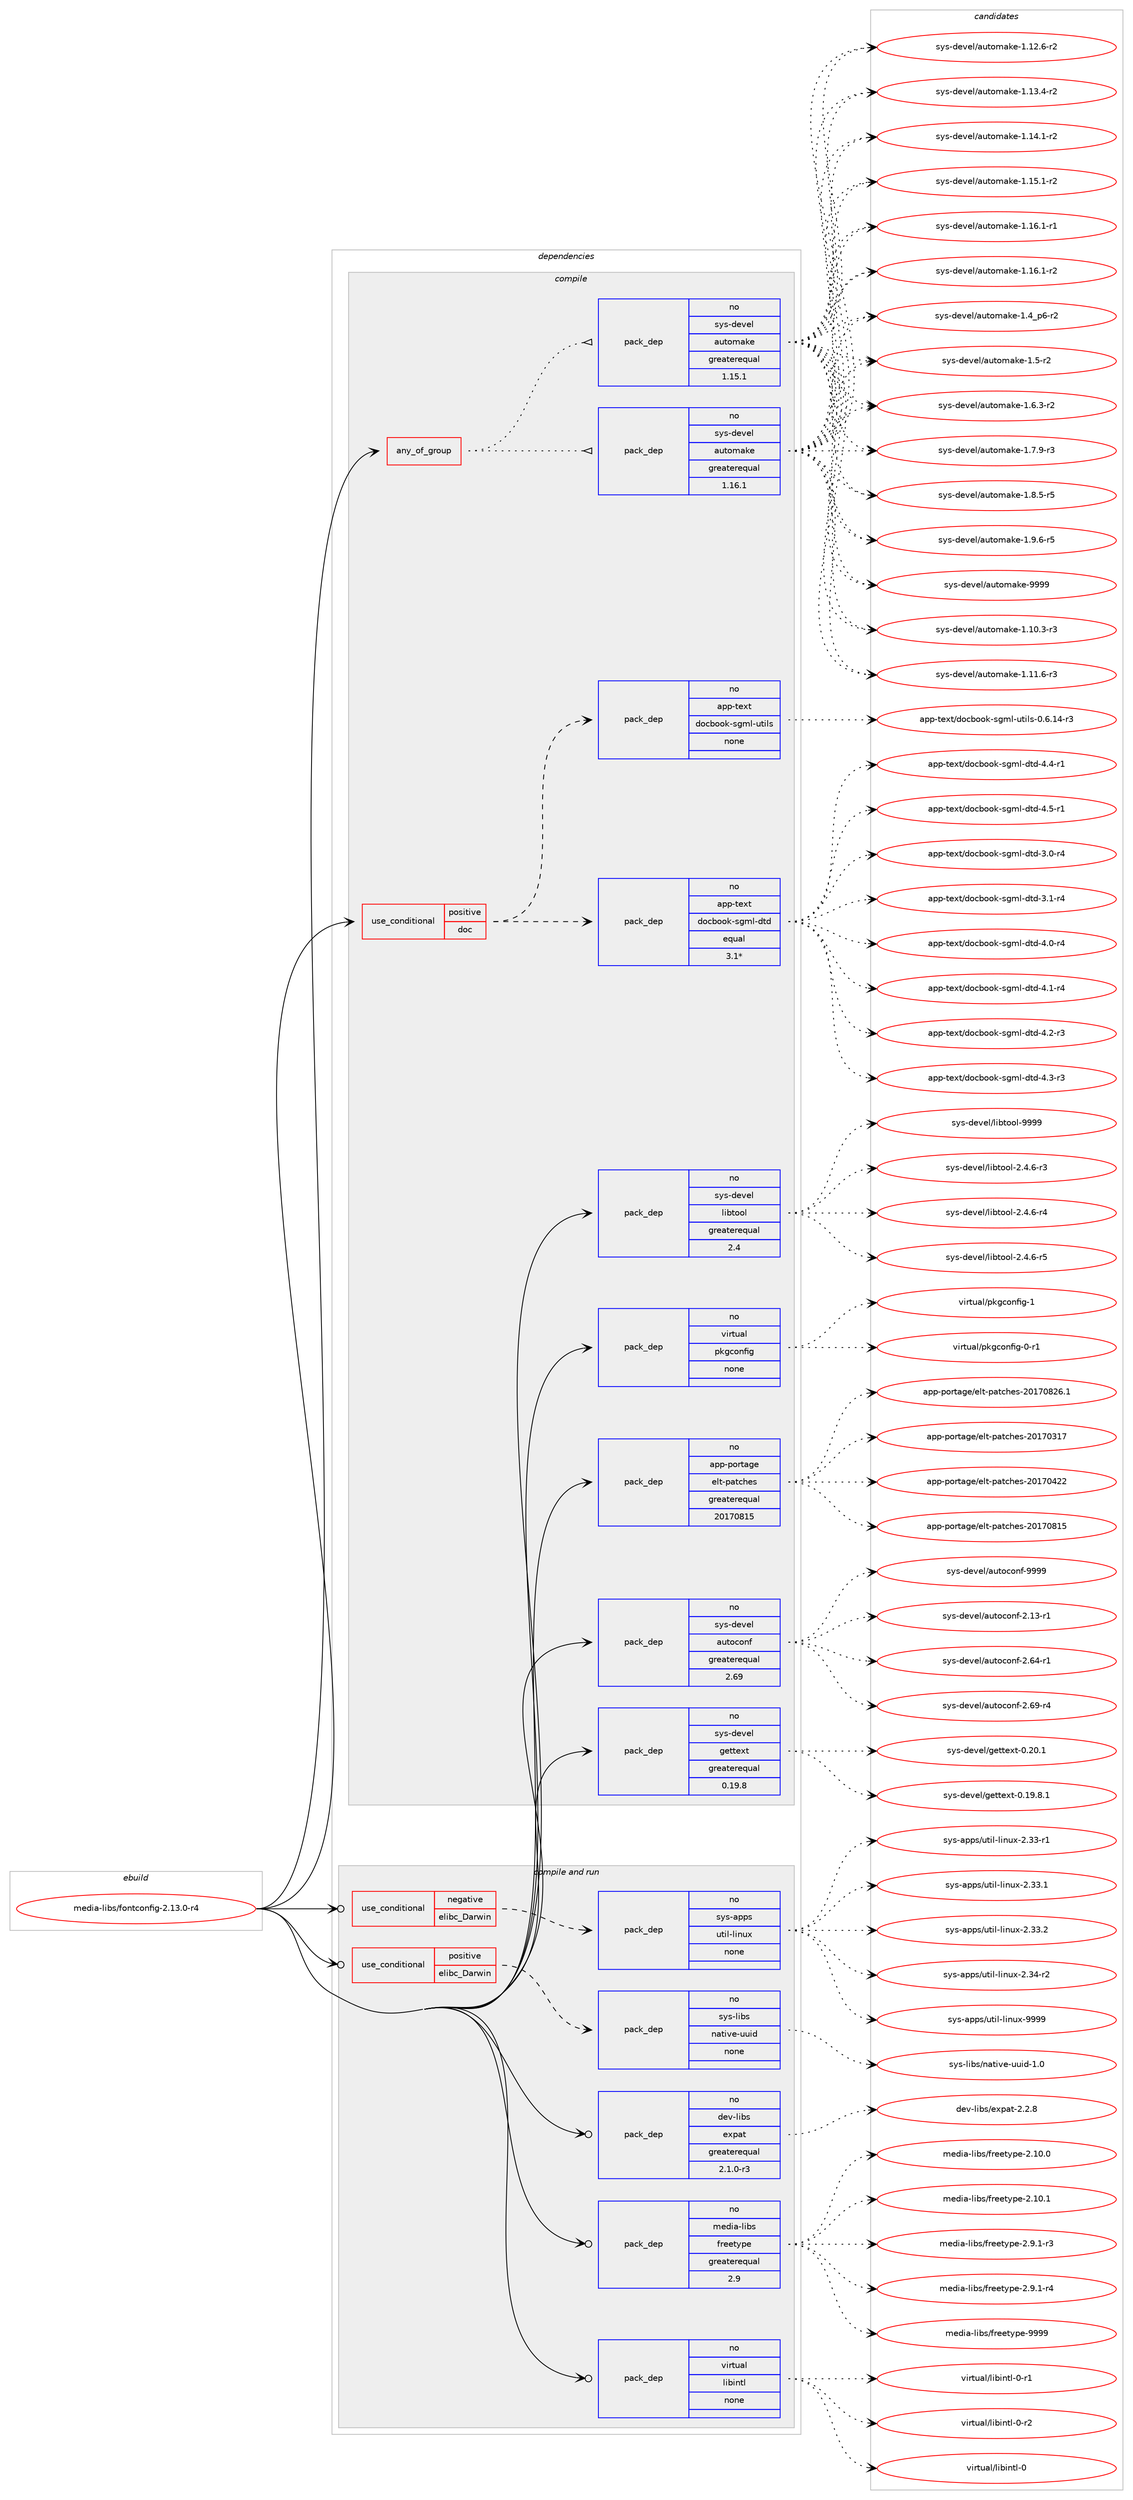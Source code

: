 digraph prolog {

# *************
# Graph options
# *************

newrank=true;
concentrate=true;
compound=true;
graph [rankdir=LR,fontname=Helvetica,fontsize=10,ranksep=1.5];#, ranksep=2.5, nodesep=0.2];
edge  [arrowhead=vee];
node  [fontname=Helvetica,fontsize=10];

# **********
# The ebuild
# **********

subgraph cluster_leftcol {
color=gray;
rank=same;
label=<<i>ebuild</i>>;
id [label="media-libs/fontconfig-2.13.0-r4", color=red, width=4, href="../media-libs/fontconfig-2.13.0-r4.svg"];
}

# ****************
# The dependencies
# ****************

subgraph cluster_midcol {
color=gray;
label=<<i>dependencies</i>>;
subgraph cluster_compile {
fillcolor="#eeeeee";
style=filled;
label=<<i>compile</i>>;
subgraph any13199 {
dependency785052 [label=<<TABLE BORDER="0" CELLBORDER="1" CELLSPACING="0" CELLPADDING="4"><TR><TD CELLPADDING="10">any_of_group</TD></TR></TABLE>>, shape=none, color=red];subgraph pack580558 {
dependency785053 [label=<<TABLE BORDER="0" CELLBORDER="1" CELLSPACING="0" CELLPADDING="4" WIDTH="220"><TR><TD ROWSPAN="6" CELLPADDING="30">pack_dep</TD></TR><TR><TD WIDTH="110">no</TD></TR><TR><TD>sys-devel</TD></TR><TR><TD>automake</TD></TR><TR><TD>greaterequal</TD></TR><TR><TD>1.16.1</TD></TR></TABLE>>, shape=none, color=blue];
}
dependency785052:e -> dependency785053:w [weight=20,style="dotted",arrowhead="oinv"];
subgraph pack580559 {
dependency785054 [label=<<TABLE BORDER="0" CELLBORDER="1" CELLSPACING="0" CELLPADDING="4" WIDTH="220"><TR><TD ROWSPAN="6" CELLPADDING="30">pack_dep</TD></TR><TR><TD WIDTH="110">no</TD></TR><TR><TD>sys-devel</TD></TR><TR><TD>automake</TD></TR><TR><TD>greaterequal</TD></TR><TR><TD>1.15.1</TD></TR></TABLE>>, shape=none, color=blue];
}
dependency785052:e -> dependency785054:w [weight=20,style="dotted",arrowhead="oinv"];
}
id:e -> dependency785052:w [weight=20,style="solid",arrowhead="vee"];
subgraph cond190874 {
dependency785055 [label=<<TABLE BORDER="0" CELLBORDER="1" CELLSPACING="0" CELLPADDING="4"><TR><TD ROWSPAN="3" CELLPADDING="10">use_conditional</TD></TR><TR><TD>positive</TD></TR><TR><TD>doc</TD></TR></TABLE>>, shape=none, color=red];
subgraph pack580560 {
dependency785056 [label=<<TABLE BORDER="0" CELLBORDER="1" CELLSPACING="0" CELLPADDING="4" WIDTH="220"><TR><TD ROWSPAN="6" CELLPADDING="30">pack_dep</TD></TR><TR><TD WIDTH="110">no</TD></TR><TR><TD>app-text</TD></TR><TR><TD>docbook-sgml-dtd</TD></TR><TR><TD>equal</TD></TR><TR><TD>3.1*</TD></TR></TABLE>>, shape=none, color=blue];
}
dependency785055:e -> dependency785056:w [weight=20,style="dashed",arrowhead="vee"];
subgraph pack580561 {
dependency785057 [label=<<TABLE BORDER="0" CELLBORDER="1" CELLSPACING="0" CELLPADDING="4" WIDTH="220"><TR><TD ROWSPAN="6" CELLPADDING="30">pack_dep</TD></TR><TR><TD WIDTH="110">no</TD></TR><TR><TD>app-text</TD></TR><TR><TD>docbook-sgml-utils</TD></TR><TR><TD>none</TD></TR><TR><TD></TD></TR></TABLE>>, shape=none, color=blue];
}
dependency785055:e -> dependency785057:w [weight=20,style="dashed",arrowhead="vee"];
}
id:e -> dependency785055:w [weight=20,style="solid",arrowhead="vee"];
subgraph pack580562 {
dependency785058 [label=<<TABLE BORDER="0" CELLBORDER="1" CELLSPACING="0" CELLPADDING="4" WIDTH="220"><TR><TD ROWSPAN="6" CELLPADDING="30">pack_dep</TD></TR><TR><TD WIDTH="110">no</TD></TR><TR><TD>app-portage</TD></TR><TR><TD>elt-patches</TD></TR><TR><TD>greaterequal</TD></TR><TR><TD>20170815</TD></TR></TABLE>>, shape=none, color=blue];
}
id:e -> dependency785058:w [weight=20,style="solid",arrowhead="vee"];
subgraph pack580563 {
dependency785059 [label=<<TABLE BORDER="0" CELLBORDER="1" CELLSPACING="0" CELLPADDING="4" WIDTH="220"><TR><TD ROWSPAN="6" CELLPADDING="30">pack_dep</TD></TR><TR><TD WIDTH="110">no</TD></TR><TR><TD>sys-devel</TD></TR><TR><TD>autoconf</TD></TR><TR><TD>greaterequal</TD></TR><TR><TD>2.69</TD></TR></TABLE>>, shape=none, color=blue];
}
id:e -> dependency785059:w [weight=20,style="solid",arrowhead="vee"];
subgraph pack580564 {
dependency785060 [label=<<TABLE BORDER="0" CELLBORDER="1" CELLSPACING="0" CELLPADDING="4" WIDTH="220"><TR><TD ROWSPAN="6" CELLPADDING="30">pack_dep</TD></TR><TR><TD WIDTH="110">no</TD></TR><TR><TD>sys-devel</TD></TR><TR><TD>gettext</TD></TR><TR><TD>greaterequal</TD></TR><TR><TD>0.19.8</TD></TR></TABLE>>, shape=none, color=blue];
}
id:e -> dependency785060:w [weight=20,style="solid",arrowhead="vee"];
subgraph pack580565 {
dependency785061 [label=<<TABLE BORDER="0" CELLBORDER="1" CELLSPACING="0" CELLPADDING="4" WIDTH="220"><TR><TD ROWSPAN="6" CELLPADDING="30">pack_dep</TD></TR><TR><TD WIDTH="110">no</TD></TR><TR><TD>sys-devel</TD></TR><TR><TD>libtool</TD></TR><TR><TD>greaterequal</TD></TR><TR><TD>2.4</TD></TR></TABLE>>, shape=none, color=blue];
}
id:e -> dependency785061:w [weight=20,style="solid",arrowhead="vee"];
subgraph pack580566 {
dependency785062 [label=<<TABLE BORDER="0" CELLBORDER="1" CELLSPACING="0" CELLPADDING="4" WIDTH="220"><TR><TD ROWSPAN="6" CELLPADDING="30">pack_dep</TD></TR><TR><TD WIDTH="110">no</TD></TR><TR><TD>virtual</TD></TR><TR><TD>pkgconfig</TD></TR><TR><TD>none</TD></TR><TR><TD></TD></TR></TABLE>>, shape=none, color=blue];
}
id:e -> dependency785062:w [weight=20,style="solid",arrowhead="vee"];
}
subgraph cluster_compileandrun {
fillcolor="#eeeeee";
style=filled;
label=<<i>compile and run</i>>;
subgraph cond190875 {
dependency785063 [label=<<TABLE BORDER="0" CELLBORDER="1" CELLSPACING="0" CELLPADDING="4"><TR><TD ROWSPAN="3" CELLPADDING="10">use_conditional</TD></TR><TR><TD>negative</TD></TR><TR><TD>elibc_Darwin</TD></TR></TABLE>>, shape=none, color=red];
subgraph pack580567 {
dependency785064 [label=<<TABLE BORDER="0" CELLBORDER="1" CELLSPACING="0" CELLPADDING="4" WIDTH="220"><TR><TD ROWSPAN="6" CELLPADDING="30">pack_dep</TD></TR><TR><TD WIDTH="110">no</TD></TR><TR><TD>sys-apps</TD></TR><TR><TD>util-linux</TD></TR><TR><TD>none</TD></TR><TR><TD></TD></TR></TABLE>>, shape=none, color=blue];
}
dependency785063:e -> dependency785064:w [weight=20,style="dashed",arrowhead="vee"];
}
id:e -> dependency785063:w [weight=20,style="solid",arrowhead="odotvee"];
subgraph cond190876 {
dependency785065 [label=<<TABLE BORDER="0" CELLBORDER="1" CELLSPACING="0" CELLPADDING="4"><TR><TD ROWSPAN="3" CELLPADDING="10">use_conditional</TD></TR><TR><TD>positive</TD></TR><TR><TD>elibc_Darwin</TD></TR></TABLE>>, shape=none, color=red];
subgraph pack580568 {
dependency785066 [label=<<TABLE BORDER="0" CELLBORDER="1" CELLSPACING="0" CELLPADDING="4" WIDTH="220"><TR><TD ROWSPAN="6" CELLPADDING="30">pack_dep</TD></TR><TR><TD WIDTH="110">no</TD></TR><TR><TD>sys-libs</TD></TR><TR><TD>native-uuid</TD></TR><TR><TD>none</TD></TR><TR><TD></TD></TR></TABLE>>, shape=none, color=blue];
}
dependency785065:e -> dependency785066:w [weight=20,style="dashed",arrowhead="vee"];
}
id:e -> dependency785065:w [weight=20,style="solid",arrowhead="odotvee"];
subgraph pack580569 {
dependency785067 [label=<<TABLE BORDER="0" CELLBORDER="1" CELLSPACING="0" CELLPADDING="4" WIDTH="220"><TR><TD ROWSPAN="6" CELLPADDING="30">pack_dep</TD></TR><TR><TD WIDTH="110">no</TD></TR><TR><TD>dev-libs</TD></TR><TR><TD>expat</TD></TR><TR><TD>greaterequal</TD></TR><TR><TD>2.1.0-r3</TD></TR></TABLE>>, shape=none, color=blue];
}
id:e -> dependency785067:w [weight=20,style="solid",arrowhead="odotvee"];
subgraph pack580570 {
dependency785068 [label=<<TABLE BORDER="0" CELLBORDER="1" CELLSPACING="0" CELLPADDING="4" WIDTH="220"><TR><TD ROWSPAN="6" CELLPADDING="30">pack_dep</TD></TR><TR><TD WIDTH="110">no</TD></TR><TR><TD>media-libs</TD></TR><TR><TD>freetype</TD></TR><TR><TD>greaterequal</TD></TR><TR><TD>2.9</TD></TR></TABLE>>, shape=none, color=blue];
}
id:e -> dependency785068:w [weight=20,style="solid",arrowhead="odotvee"];
subgraph pack580571 {
dependency785069 [label=<<TABLE BORDER="0" CELLBORDER="1" CELLSPACING="0" CELLPADDING="4" WIDTH="220"><TR><TD ROWSPAN="6" CELLPADDING="30">pack_dep</TD></TR><TR><TD WIDTH="110">no</TD></TR><TR><TD>virtual</TD></TR><TR><TD>libintl</TD></TR><TR><TD>none</TD></TR><TR><TD></TD></TR></TABLE>>, shape=none, color=blue];
}
id:e -> dependency785069:w [weight=20,style="solid",arrowhead="odotvee"];
}
subgraph cluster_run {
fillcolor="#eeeeee";
style=filled;
label=<<i>run</i>>;
}
}

# **************
# The candidates
# **************

subgraph cluster_choices {
rank=same;
color=gray;
label=<<i>candidates</i>>;

subgraph choice580558 {
color=black;
nodesep=1;
choice11512111545100101118101108479711711611110997107101454946494846514511451 [label="sys-devel/automake-1.10.3-r3", color=red, width=4,href="../sys-devel/automake-1.10.3-r3.svg"];
choice11512111545100101118101108479711711611110997107101454946494946544511451 [label="sys-devel/automake-1.11.6-r3", color=red, width=4,href="../sys-devel/automake-1.11.6-r3.svg"];
choice11512111545100101118101108479711711611110997107101454946495046544511450 [label="sys-devel/automake-1.12.6-r2", color=red, width=4,href="../sys-devel/automake-1.12.6-r2.svg"];
choice11512111545100101118101108479711711611110997107101454946495146524511450 [label="sys-devel/automake-1.13.4-r2", color=red, width=4,href="../sys-devel/automake-1.13.4-r2.svg"];
choice11512111545100101118101108479711711611110997107101454946495246494511450 [label="sys-devel/automake-1.14.1-r2", color=red, width=4,href="../sys-devel/automake-1.14.1-r2.svg"];
choice11512111545100101118101108479711711611110997107101454946495346494511450 [label="sys-devel/automake-1.15.1-r2", color=red, width=4,href="../sys-devel/automake-1.15.1-r2.svg"];
choice11512111545100101118101108479711711611110997107101454946495446494511449 [label="sys-devel/automake-1.16.1-r1", color=red, width=4,href="../sys-devel/automake-1.16.1-r1.svg"];
choice11512111545100101118101108479711711611110997107101454946495446494511450 [label="sys-devel/automake-1.16.1-r2", color=red, width=4,href="../sys-devel/automake-1.16.1-r2.svg"];
choice115121115451001011181011084797117116111109971071014549465295112544511450 [label="sys-devel/automake-1.4_p6-r2", color=red, width=4,href="../sys-devel/automake-1.4_p6-r2.svg"];
choice11512111545100101118101108479711711611110997107101454946534511450 [label="sys-devel/automake-1.5-r2", color=red, width=4,href="../sys-devel/automake-1.5-r2.svg"];
choice115121115451001011181011084797117116111109971071014549465446514511450 [label="sys-devel/automake-1.6.3-r2", color=red, width=4,href="../sys-devel/automake-1.6.3-r2.svg"];
choice115121115451001011181011084797117116111109971071014549465546574511451 [label="sys-devel/automake-1.7.9-r3", color=red, width=4,href="../sys-devel/automake-1.7.9-r3.svg"];
choice115121115451001011181011084797117116111109971071014549465646534511453 [label="sys-devel/automake-1.8.5-r5", color=red, width=4,href="../sys-devel/automake-1.8.5-r5.svg"];
choice115121115451001011181011084797117116111109971071014549465746544511453 [label="sys-devel/automake-1.9.6-r5", color=red, width=4,href="../sys-devel/automake-1.9.6-r5.svg"];
choice115121115451001011181011084797117116111109971071014557575757 [label="sys-devel/automake-9999", color=red, width=4,href="../sys-devel/automake-9999.svg"];
dependency785053:e -> choice11512111545100101118101108479711711611110997107101454946494846514511451:w [style=dotted,weight="100"];
dependency785053:e -> choice11512111545100101118101108479711711611110997107101454946494946544511451:w [style=dotted,weight="100"];
dependency785053:e -> choice11512111545100101118101108479711711611110997107101454946495046544511450:w [style=dotted,weight="100"];
dependency785053:e -> choice11512111545100101118101108479711711611110997107101454946495146524511450:w [style=dotted,weight="100"];
dependency785053:e -> choice11512111545100101118101108479711711611110997107101454946495246494511450:w [style=dotted,weight="100"];
dependency785053:e -> choice11512111545100101118101108479711711611110997107101454946495346494511450:w [style=dotted,weight="100"];
dependency785053:e -> choice11512111545100101118101108479711711611110997107101454946495446494511449:w [style=dotted,weight="100"];
dependency785053:e -> choice11512111545100101118101108479711711611110997107101454946495446494511450:w [style=dotted,weight="100"];
dependency785053:e -> choice115121115451001011181011084797117116111109971071014549465295112544511450:w [style=dotted,weight="100"];
dependency785053:e -> choice11512111545100101118101108479711711611110997107101454946534511450:w [style=dotted,weight="100"];
dependency785053:e -> choice115121115451001011181011084797117116111109971071014549465446514511450:w [style=dotted,weight="100"];
dependency785053:e -> choice115121115451001011181011084797117116111109971071014549465546574511451:w [style=dotted,weight="100"];
dependency785053:e -> choice115121115451001011181011084797117116111109971071014549465646534511453:w [style=dotted,weight="100"];
dependency785053:e -> choice115121115451001011181011084797117116111109971071014549465746544511453:w [style=dotted,weight="100"];
dependency785053:e -> choice115121115451001011181011084797117116111109971071014557575757:w [style=dotted,weight="100"];
}
subgraph choice580559 {
color=black;
nodesep=1;
choice11512111545100101118101108479711711611110997107101454946494846514511451 [label="sys-devel/automake-1.10.3-r3", color=red, width=4,href="../sys-devel/automake-1.10.3-r3.svg"];
choice11512111545100101118101108479711711611110997107101454946494946544511451 [label="sys-devel/automake-1.11.6-r3", color=red, width=4,href="../sys-devel/automake-1.11.6-r3.svg"];
choice11512111545100101118101108479711711611110997107101454946495046544511450 [label="sys-devel/automake-1.12.6-r2", color=red, width=4,href="../sys-devel/automake-1.12.6-r2.svg"];
choice11512111545100101118101108479711711611110997107101454946495146524511450 [label="sys-devel/automake-1.13.4-r2", color=red, width=4,href="../sys-devel/automake-1.13.4-r2.svg"];
choice11512111545100101118101108479711711611110997107101454946495246494511450 [label="sys-devel/automake-1.14.1-r2", color=red, width=4,href="../sys-devel/automake-1.14.1-r2.svg"];
choice11512111545100101118101108479711711611110997107101454946495346494511450 [label="sys-devel/automake-1.15.1-r2", color=red, width=4,href="../sys-devel/automake-1.15.1-r2.svg"];
choice11512111545100101118101108479711711611110997107101454946495446494511449 [label="sys-devel/automake-1.16.1-r1", color=red, width=4,href="../sys-devel/automake-1.16.1-r1.svg"];
choice11512111545100101118101108479711711611110997107101454946495446494511450 [label="sys-devel/automake-1.16.1-r2", color=red, width=4,href="../sys-devel/automake-1.16.1-r2.svg"];
choice115121115451001011181011084797117116111109971071014549465295112544511450 [label="sys-devel/automake-1.4_p6-r2", color=red, width=4,href="../sys-devel/automake-1.4_p6-r2.svg"];
choice11512111545100101118101108479711711611110997107101454946534511450 [label="sys-devel/automake-1.5-r2", color=red, width=4,href="../sys-devel/automake-1.5-r2.svg"];
choice115121115451001011181011084797117116111109971071014549465446514511450 [label="sys-devel/automake-1.6.3-r2", color=red, width=4,href="../sys-devel/automake-1.6.3-r2.svg"];
choice115121115451001011181011084797117116111109971071014549465546574511451 [label="sys-devel/automake-1.7.9-r3", color=red, width=4,href="../sys-devel/automake-1.7.9-r3.svg"];
choice115121115451001011181011084797117116111109971071014549465646534511453 [label="sys-devel/automake-1.8.5-r5", color=red, width=4,href="../sys-devel/automake-1.8.5-r5.svg"];
choice115121115451001011181011084797117116111109971071014549465746544511453 [label="sys-devel/automake-1.9.6-r5", color=red, width=4,href="../sys-devel/automake-1.9.6-r5.svg"];
choice115121115451001011181011084797117116111109971071014557575757 [label="sys-devel/automake-9999", color=red, width=4,href="../sys-devel/automake-9999.svg"];
dependency785054:e -> choice11512111545100101118101108479711711611110997107101454946494846514511451:w [style=dotted,weight="100"];
dependency785054:e -> choice11512111545100101118101108479711711611110997107101454946494946544511451:w [style=dotted,weight="100"];
dependency785054:e -> choice11512111545100101118101108479711711611110997107101454946495046544511450:w [style=dotted,weight="100"];
dependency785054:e -> choice11512111545100101118101108479711711611110997107101454946495146524511450:w [style=dotted,weight="100"];
dependency785054:e -> choice11512111545100101118101108479711711611110997107101454946495246494511450:w [style=dotted,weight="100"];
dependency785054:e -> choice11512111545100101118101108479711711611110997107101454946495346494511450:w [style=dotted,weight="100"];
dependency785054:e -> choice11512111545100101118101108479711711611110997107101454946495446494511449:w [style=dotted,weight="100"];
dependency785054:e -> choice11512111545100101118101108479711711611110997107101454946495446494511450:w [style=dotted,weight="100"];
dependency785054:e -> choice115121115451001011181011084797117116111109971071014549465295112544511450:w [style=dotted,weight="100"];
dependency785054:e -> choice11512111545100101118101108479711711611110997107101454946534511450:w [style=dotted,weight="100"];
dependency785054:e -> choice115121115451001011181011084797117116111109971071014549465446514511450:w [style=dotted,weight="100"];
dependency785054:e -> choice115121115451001011181011084797117116111109971071014549465546574511451:w [style=dotted,weight="100"];
dependency785054:e -> choice115121115451001011181011084797117116111109971071014549465646534511453:w [style=dotted,weight="100"];
dependency785054:e -> choice115121115451001011181011084797117116111109971071014549465746544511453:w [style=dotted,weight="100"];
dependency785054:e -> choice115121115451001011181011084797117116111109971071014557575757:w [style=dotted,weight="100"];
}
subgraph choice580560 {
color=black;
nodesep=1;
choice97112112451161011201164710011199981111111074511510310910845100116100455146484511452 [label="app-text/docbook-sgml-dtd-3.0-r4", color=red, width=4,href="../app-text/docbook-sgml-dtd-3.0-r4.svg"];
choice97112112451161011201164710011199981111111074511510310910845100116100455146494511452 [label="app-text/docbook-sgml-dtd-3.1-r4", color=red, width=4,href="../app-text/docbook-sgml-dtd-3.1-r4.svg"];
choice97112112451161011201164710011199981111111074511510310910845100116100455246484511452 [label="app-text/docbook-sgml-dtd-4.0-r4", color=red, width=4,href="../app-text/docbook-sgml-dtd-4.0-r4.svg"];
choice97112112451161011201164710011199981111111074511510310910845100116100455246494511452 [label="app-text/docbook-sgml-dtd-4.1-r4", color=red, width=4,href="../app-text/docbook-sgml-dtd-4.1-r4.svg"];
choice97112112451161011201164710011199981111111074511510310910845100116100455246504511451 [label="app-text/docbook-sgml-dtd-4.2-r3", color=red, width=4,href="../app-text/docbook-sgml-dtd-4.2-r3.svg"];
choice97112112451161011201164710011199981111111074511510310910845100116100455246514511451 [label="app-text/docbook-sgml-dtd-4.3-r3", color=red, width=4,href="../app-text/docbook-sgml-dtd-4.3-r3.svg"];
choice97112112451161011201164710011199981111111074511510310910845100116100455246524511449 [label="app-text/docbook-sgml-dtd-4.4-r1", color=red, width=4,href="../app-text/docbook-sgml-dtd-4.4-r1.svg"];
choice97112112451161011201164710011199981111111074511510310910845100116100455246534511449 [label="app-text/docbook-sgml-dtd-4.5-r1", color=red, width=4,href="../app-text/docbook-sgml-dtd-4.5-r1.svg"];
dependency785056:e -> choice97112112451161011201164710011199981111111074511510310910845100116100455146484511452:w [style=dotted,weight="100"];
dependency785056:e -> choice97112112451161011201164710011199981111111074511510310910845100116100455146494511452:w [style=dotted,weight="100"];
dependency785056:e -> choice97112112451161011201164710011199981111111074511510310910845100116100455246484511452:w [style=dotted,weight="100"];
dependency785056:e -> choice97112112451161011201164710011199981111111074511510310910845100116100455246494511452:w [style=dotted,weight="100"];
dependency785056:e -> choice97112112451161011201164710011199981111111074511510310910845100116100455246504511451:w [style=dotted,weight="100"];
dependency785056:e -> choice97112112451161011201164710011199981111111074511510310910845100116100455246514511451:w [style=dotted,weight="100"];
dependency785056:e -> choice97112112451161011201164710011199981111111074511510310910845100116100455246524511449:w [style=dotted,weight="100"];
dependency785056:e -> choice97112112451161011201164710011199981111111074511510310910845100116100455246534511449:w [style=dotted,weight="100"];
}
subgraph choice580561 {
color=black;
nodesep=1;
choice97112112451161011201164710011199981111111074511510310910845117116105108115454846544649524511451 [label="app-text/docbook-sgml-utils-0.6.14-r3", color=red, width=4,href="../app-text/docbook-sgml-utils-0.6.14-r3.svg"];
dependency785057:e -> choice97112112451161011201164710011199981111111074511510310910845117116105108115454846544649524511451:w [style=dotted,weight="100"];
}
subgraph choice580562 {
color=black;
nodesep=1;
choice97112112451121111141169710310147101108116451129711699104101115455048495548514955 [label="app-portage/elt-patches-20170317", color=red, width=4,href="../app-portage/elt-patches-20170317.svg"];
choice97112112451121111141169710310147101108116451129711699104101115455048495548525050 [label="app-portage/elt-patches-20170422", color=red, width=4,href="../app-portage/elt-patches-20170422.svg"];
choice97112112451121111141169710310147101108116451129711699104101115455048495548564953 [label="app-portage/elt-patches-20170815", color=red, width=4,href="../app-portage/elt-patches-20170815.svg"];
choice971121124511211111411697103101471011081164511297116991041011154550484955485650544649 [label="app-portage/elt-patches-20170826.1", color=red, width=4,href="../app-portage/elt-patches-20170826.1.svg"];
dependency785058:e -> choice97112112451121111141169710310147101108116451129711699104101115455048495548514955:w [style=dotted,weight="100"];
dependency785058:e -> choice97112112451121111141169710310147101108116451129711699104101115455048495548525050:w [style=dotted,weight="100"];
dependency785058:e -> choice97112112451121111141169710310147101108116451129711699104101115455048495548564953:w [style=dotted,weight="100"];
dependency785058:e -> choice971121124511211111411697103101471011081164511297116991041011154550484955485650544649:w [style=dotted,weight="100"];
}
subgraph choice580563 {
color=black;
nodesep=1;
choice1151211154510010111810110847971171161119911111010245504649514511449 [label="sys-devel/autoconf-2.13-r1", color=red, width=4,href="../sys-devel/autoconf-2.13-r1.svg"];
choice1151211154510010111810110847971171161119911111010245504654524511449 [label="sys-devel/autoconf-2.64-r1", color=red, width=4,href="../sys-devel/autoconf-2.64-r1.svg"];
choice1151211154510010111810110847971171161119911111010245504654574511452 [label="sys-devel/autoconf-2.69-r4", color=red, width=4,href="../sys-devel/autoconf-2.69-r4.svg"];
choice115121115451001011181011084797117116111991111101024557575757 [label="sys-devel/autoconf-9999", color=red, width=4,href="../sys-devel/autoconf-9999.svg"];
dependency785059:e -> choice1151211154510010111810110847971171161119911111010245504649514511449:w [style=dotted,weight="100"];
dependency785059:e -> choice1151211154510010111810110847971171161119911111010245504654524511449:w [style=dotted,weight="100"];
dependency785059:e -> choice1151211154510010111810110847971171161119911111010245504654574511452:w [style=dotted,weight="100"];
dependency785059:e -> choice115121115451001011181011084797117116111991111101024557575757:w [style=dotted,weight="100"];
}
subgraph choice580564 {
color=black;
nodesep=1;
choice1151211154510010111810110847103101116116101120116454846495746564649 [label="sys-devel/gettext-0.19.8.1", color=red, width=4,href="../sys-devel/gettext-0.19.8.1.svg"];
choice115121115451001011181011084710310111611610112011645484650484649 [label="sys-devel/gettext-0.20.1", color=red, width=4,href="../sys-devel/gettext-0.20.1.svg"];
dependency785060:e -> choice1151211154510010111810110847103101116116101120116454846495746564649:w [style=dotted,weight="100"];
dependency785060:e -> choice115121115451001011181011084710310111611610112011645484650484649:w [style=dotted,weight="100"];
}
subgraph choice580565 {
color=black;
nodesep=1;
choice1151211154510010111810110847108105981161111111084550465246544511451 [label="sys-devel/libtool-2.4.6-r3", color=red, width=4,href="../sys-devel/libtool-2.4.6-r3.svg"];
choice1151211154510010111810110847108105981161111111084550465246544511452 [label="sys-devel/libtool-2.4.6-r4", color=red, width=4,href="../sys-devel/libtool-2.4.6-r4.svg"];
choice1151211154510010111810110847108105981161111111084550465246544511453 [label="sys-devel/libtool-2.4.6-r5", color=red, width=4,href="../sys-devel/libtool-2.4.6-r5.svg"];
choice1151211154510010111810110847108105981161111111084557575757 [label="sys-devel/libtool-9999", color=red, width=4,href="../sys-devel/libtool-9999.svg"];
dependency785061:e -> choice1151211154510010111810110847108105981161111111084550465246544511451:w [style=dotted,weight="100"];
dependency785061:e -> choice1151211154510010111810110847108105981161111111084550465246544511452:w [style=dotted,weight="100"];
dependency785061:e -> choice1151211154510010111810110847108105981161111111084550465246544511453:w [style=dotted,weight="100"];
dependency785061:e -> choice1151211154510010111810110847108105981161111111084557575757:w [style=dotted,weight="100"];
}
subgraph choice580566 {
color=black;
nodesep=1;
choice11810511411611797108471121071039911111010210510345484511449 [label="virtual/pkgconfig-0-r1", color=red, width=4,href="../virtual/pkgconfig-0-r1.svg"];
choice1181051141161179710847112107103991111101021051034549 [label="virtual/pkgconfig-1", color=red, width=4,href="../virtual/pkgconfig-1.svg"];
dependency785062:e -> choice11810511411611797108471121071039911111010210510345484511449:w [style=dotted,weight="100"];
dependency785062:e -> choice1181051141161179710847112107103991111101021051034549:w [style=dotted,weight="100"];
}
subgraph choice580567 {
color=black;
nodesep=1;
choice1151211154597112112115471171161051084510810511011712045504651514511449 [label="sys-apps/util-linux-2.33-r1", color=red, width=4,href="../sys-apps/util-linux-2.33-r1.svg"];
choice1151211154597112112115471171161051084510810511011712045504651514649 [label="sys-apps/util-linux-2.33.1", color=red, width=4,href="../sys-apps/util-linux-2.33.1.svg"];
choice1151211154597112112115471171161051084510810511011712045504651514650 [label="sys-apps/util-linux-2.33.2", color=red, width=4,href="../sys-apps/util-linux-2.33.2.svg"];
choice1151211154597112112115471171161051084510810511011712045504651524511450 [label="sys-apps/util-linux-2.34-r2", color=red, width=4,href="../sys-apps/util-linux-2.34-r2.svg"];
choice115121115459711211211547117116105108451081051101171204557575757 [label="sys-apps/util-linux-9999", color=red, width=4,href="../sys-apps/util-linux-9999.svg"];
dependency785064:e -> choice1151211154597112112115471171161051084510810511011712045504651514511449:w [style=dotted,weight="100"];
dependency785064:e -> choice1151211154597112112115471171161051084510810511011712045504651514649:w [style=dotted,weight="100"];
dependency785064:e -> choice1151211154597112112115471171161051084510810511011712045504651514650:w [style=dotted,weight="100"];
dependency785064:e -> choice1151211154597112112115471171161051084510810511011712045504651524511450:w [style=dotted,weight="100"];
dependency785064:e -> choice115121115459711211211547117116105108451081051101171204557575757:w [style=dotted,weight="100"];
}
subgraph choice580568 {
color=black;
nodesep=1;
choice115121115451081059811547110971161051181014511711710510045494648 [label="sys-libs/native-uuid-1.0", color=red, width=4,href="../sys-libs/native-uuid-1.0.svg"];
dependency785066:e -> choice115121115451081059811547110971161051181014511711710510045494648:w [style=dotted,weight="100"];
}
subgraph choice580569 {
color=black;
nodesep=1;
choice10010111845108105981154710112011297116455046504656 [label="dev-libs/expat-2.2.8", color=red, width=4,href="../dev-libs/expat-2.2.8.svg"];
dependency785067:e -> choice10010111845108105981154710112011297116455046504656:w [style=dotted,weight="100"];
}
subgraph choice580570 {
color=black;
nodesep=1;
choice1091011001059745108105981154710211410110111612111210145504649484648 [label="media-libs/freetype-2.10.0", color=red, width=4,href="../media-libs/freetype-2.10.0.svg"];
choice1091011001059745108105981154710211410110111612111210145504649484649 [label="media-libs/freetype-2.10.1", color=red, width=4,href="../media-libs/freetype-2.10.1.svg"];
choice109101100105974510810598115471021141011011161211121014550465746494511451 [label="media-libs/freetype-2.9.1-r3", color=red, width=4,href="../media-libs/freetype-2.9.1-r3.svg"];
choice109101100105974510810598115471021141011011161211121014550465746494511452 [label="media-libs/freetype-2.9.1-r4", color=red, width=4,href="../media-libs/freetype-2.9.1-r4.svg"];
choice109101100105974510810598115471021141011011161211121014557575757 [label="media-libs/freetype-9999", color=red, width=4,href="../media-libs/freetype-9999.svg"];
dependency785068:e -> choice1091011001059745108105981154710211410110111612111210145504649484648:w [style=dotted,weight="100"];
dependency785068:e -> choice1091011001059745108105981154710211410110111612111210145504649484649:w [style=dotted,weight="100"];
dependency785068:e -> choice109101100105974510810598115471021141011011161211121014550465746494511451:w [style=dotted,weight="100"];
dependency785068:e -> choice109101100105974510810598115471021141011011161211121014550465746494511452:w [style=dotted,weight="100"];
dependency785068:e -> choice109101100105974510810598115471021141011011161211121014557575757:w [style=dotted,weight="100"];
}
subgraph choice580571 {
color=black;
nodesep=1;
choice1181051141161179710847108105981051101161084548 [label="virtual/libintl-0", color=red, width=4,href="../virtual/libintl-0.svg"];
choice11810511411611797108471081059810511011610845484511449 [label="virtual/libintl-0-r1", color=red, width=4,href="../virtual/libintl-0-r1.svg"];
choice11810511411611797108471081059810511011610845484511450 [label="virtual/libintl-0-r2", color=red, width=4,href="../virtual/libintl-0-r2.svg"];
dependency785069:e -> choice1181051141161179710847108105981051101161084548:w [style=dotted,weight="100"];
dependency785069:e -> choice11810511411611797108471081059810511011610845484511449:w [style=dotted,weight="100"];
dependency785069:e -> choice11810511411611797108471081059810511011610845484511450:w [style=dotted,weight="100"];
}
}

}
